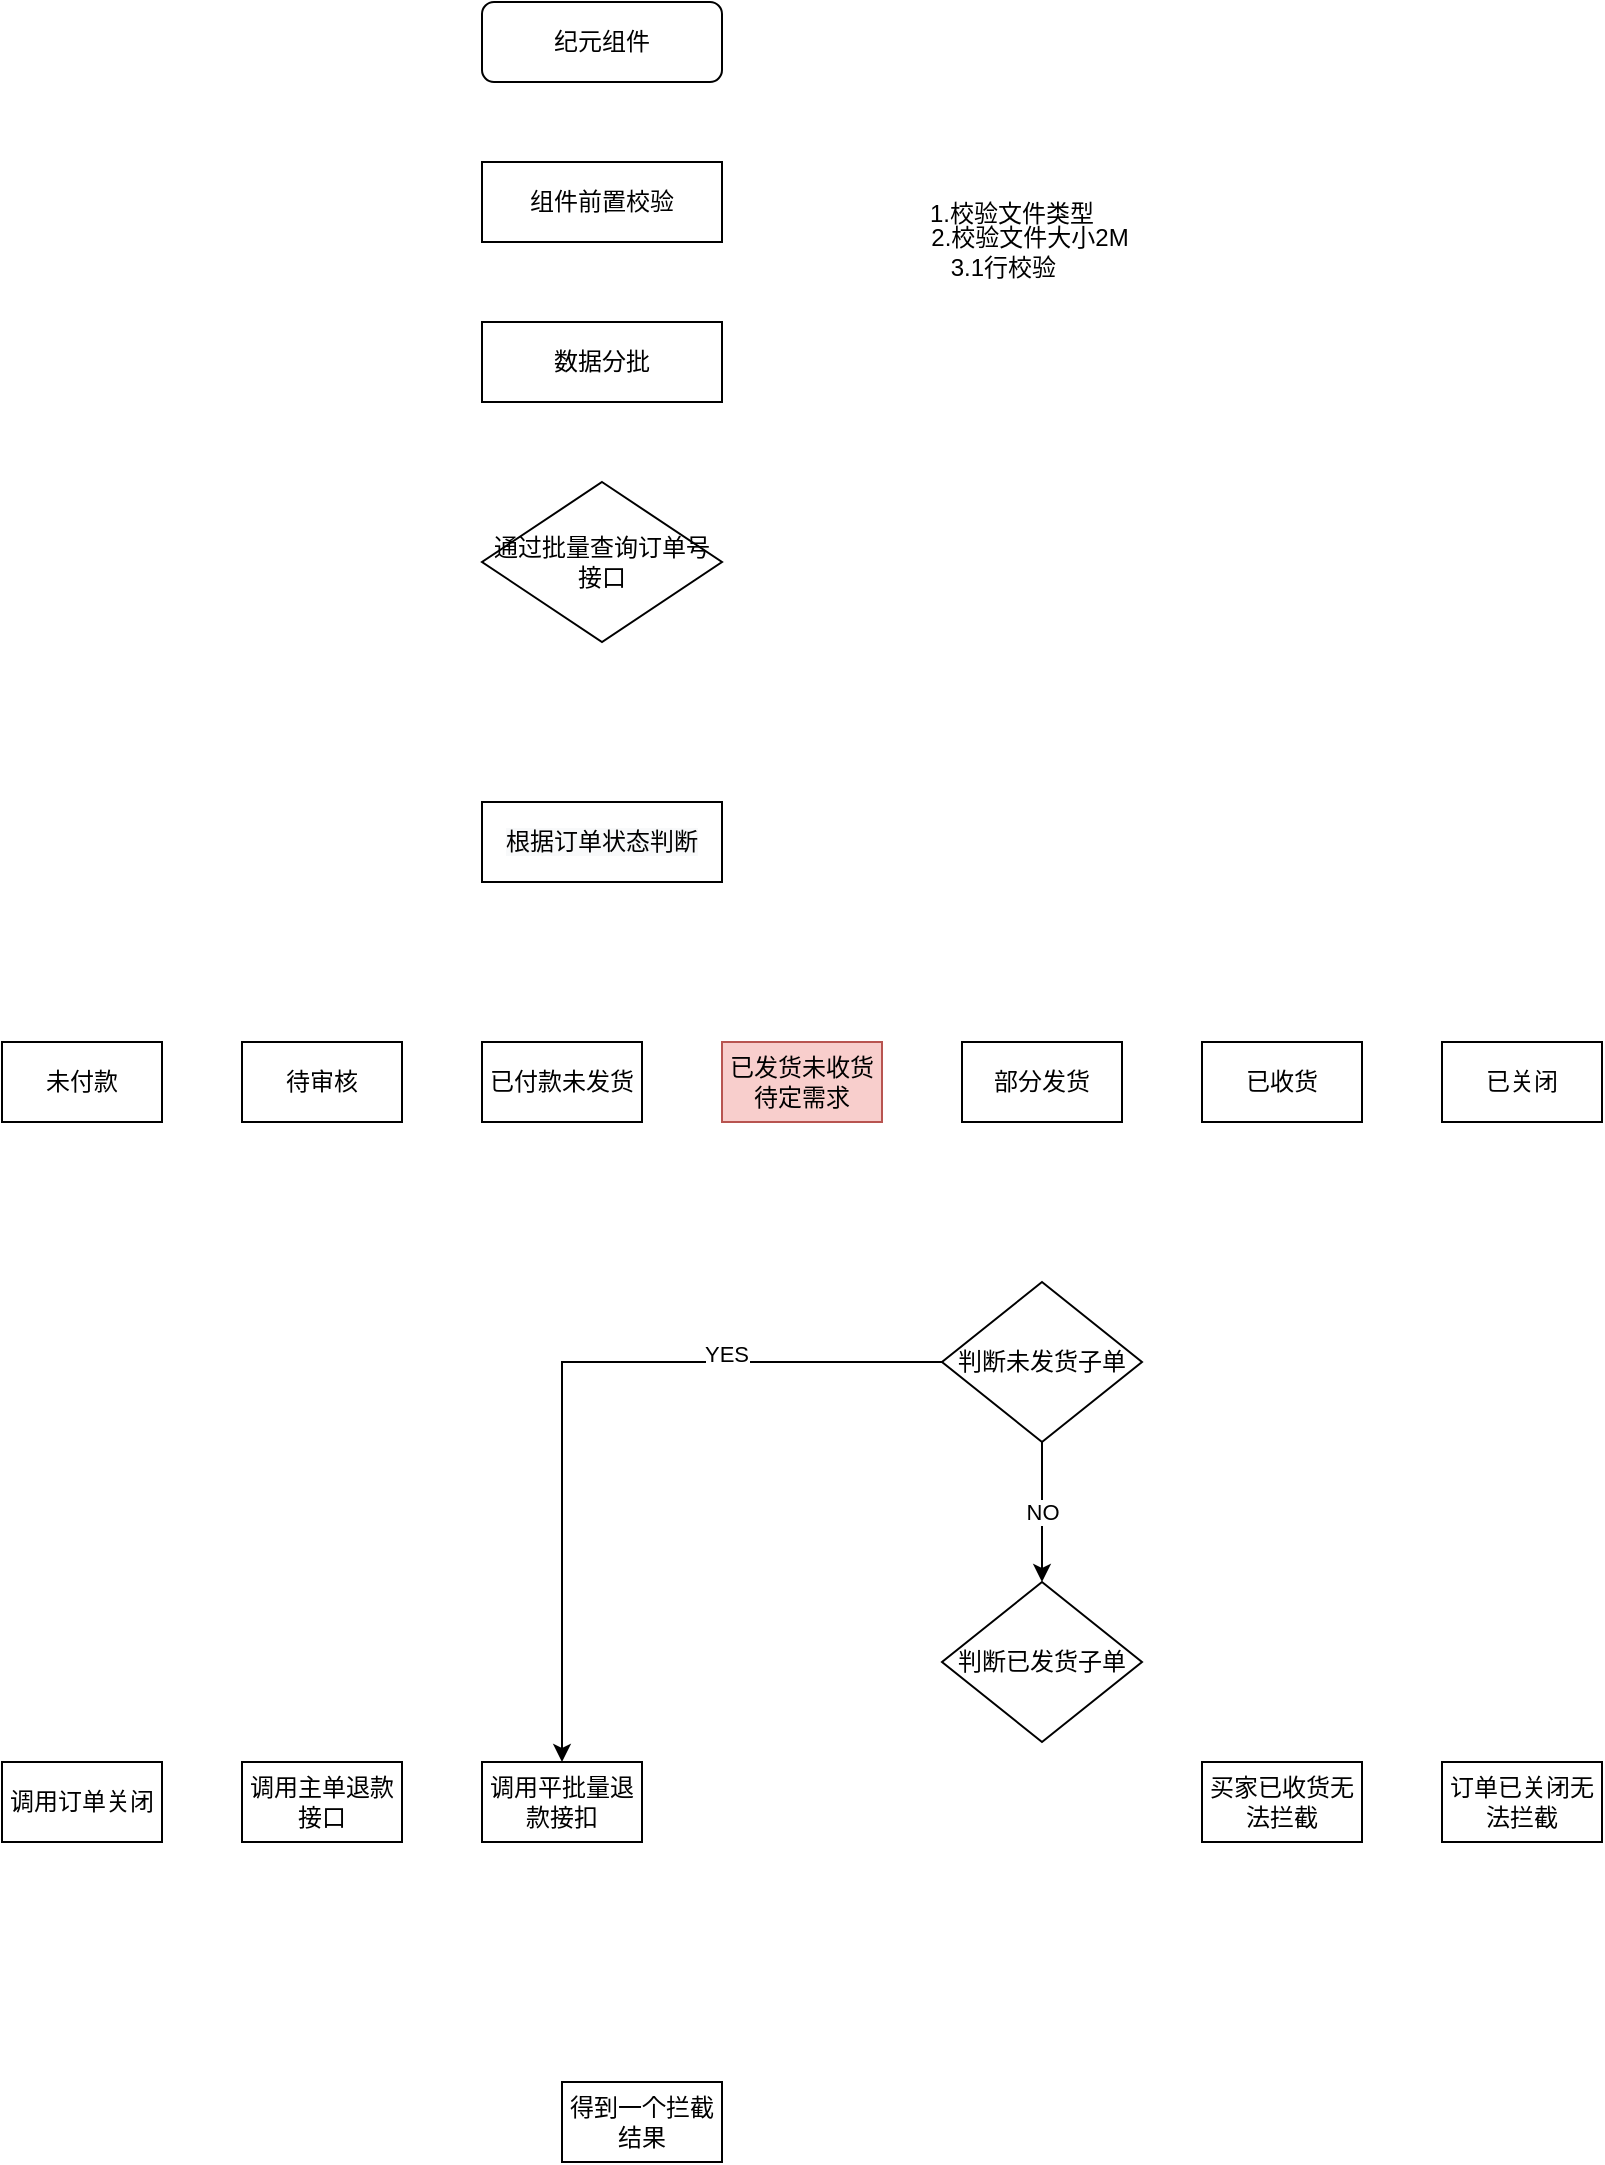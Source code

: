 <mxfile version="14.2.7" type="github">
  <diagram id="itdqSfkn_E8UObM0tBDS" name="Page-1">
    <mxGraphModel dx="1422" dy="706" grid="1" gridSize="10" guides="1" tooltips="1" connect="1" arrows="1" fold="1" page="1" pageScale="1" pageWidth="827" pageHeight="1169" math="0" shadow="0">
      <root>
        <mxCell id="0" />
        <mxCell id="1" parent="0" />
        <mxCell id="0rGHmdVna2pGi717BPub-1" value="纪元组件" style="rounded=1;whiteSpace=wrap;html=1;" vertex="1" parent="1">
          <mxGeometry x="360" y="120" width="120" height="40" as="geometry" />
        </mxCell>
        <mxCell id="0rGHmdVna2pGi717BPub-2" value="组件前置校验" style="rounded=0;whiteSpace=wrap;html=1;" vertex="1" parent="1">
          <mxGeometry x="360" y="200" width="120" height="40" as="geometry" />
        </mxCell>
        <mxCell id="0rGHmdVna2pGi717BPub-3" value="1.校验文件类型" style="text;html=1;strokeColor=none;fillColor=none;align=center;verticalAlign=middle;whiteSpace=wrap;rounded=0;" vertex="1" parent="1">
          <mxGeometry x="530" y="201" width="190" height="50" as="geometry" />
        </mxCell>
        <mxCell id="0rGHmdVna2pGi717BPub-4" value="2.校验文件大小2M&lt;br&gt;3.1行校验&amp;nbsp; &amp;nbsp; &amp;nbsp; &amp;nbsp;&amp;nbsp;" style="text;html=1;strokeColor=none;fillColor=none;align=center;verticalAlign=middle;whiteSpace=wrap;rounded=0;" vertex="1" parent="1">
          <mxGeometry x="539" y="220" width="190" height="50" as="geometry" />
        </mxCell>
        <mxCell id="0rGHmdVna2pGi717BPub-5" value="通过批量查询订单号接口" style="rhombus;whiteSpace=wrap;html=1;" vertex="1" parent="1">
          <mxGeometry x="360" y="360" width="120" height="80" as="geometry" />
        </mxCell>
        <mxCell id="0rGHmdVna2pGi717BPub-6" value="数据分批" style="rounded=0;whiteSpace=wrap;html=1;" vertex="1" parent="1">
          <mxGeometry x="360" y="280" width="120" height="40" as="geometry" />
        </mxCell>
        <mxCell id="0rGHmdVna2pGi717BPub-9" value="未付款" style="rounded=0;whiteSpace=wrap;html=1;" vertex="1" parent="1">
          <mxGeometry x="120" y="640" width="80" height="40" as="geometry" />
        </mxCell>
        <mxCell id="0rGHmdVna2pGi717BPub-11" value="&#xa;&#xa;&lt;span style=&quot;color: rgb(0, 0, 0); font-family: helvetica; font-size: 12px; font-style: normal; font-weight: 400; letter-spacing: normal; text-align: center; text-indent: 0px; text-transform: none; word-spacing: 0px; background-color: rgb(248, 249, 250); display: inline; float: none;&quot;&gt;根据订单状态判断&lt;/span&gt;&#xa;&#xa;" style="rounded=0;whiteSpace=wrap;html=1;" vertex="1" parent="1">
          <mxGeometry x="360" y="520" width="120" height="40" as="geometry" />
        </mxCell>
        <mxCell id="0rGHmdVna2pGi717BPub-13" value="待审核" style="rounded=0;whiteSpace=wrap;html=1;" vertex="1" parent="1">
          <mxGeometry x="240" y="640" width="80" height="40" as="geometry" />
        </mxCell>
        <mxCell id="0rGHmdVna2pGi717BPub-14" value="已付款未发货" style="rounded=0;whiteSpace=wrap;html=1;" vertex="1" parent="1">
          <mxGeometry x="360" y="640" width="80" height="40" as="geometry" />
        </mxCell>
        <mxCell id="0rGHmdVna2pGi717BPub-15" value="已发货未收货&lt;br&gt;待定需求" style="rounded=0;whiteSpace=wrap;html=1;fillColor=#f8cecc;strokeColor=#b85450;" vertex="1" parent="1">
          <mxGeometry x="480" y="640" width="80" height="40" as="geometry" />
        </mxCell>
        <mxCell id="0rGHmdVna2pGi717BPub-16" value="部分发货" style="rounded=0;whiteSpace=wrap;html=1;" vertex="1" parent="1">
          <mxGeometry x="600" y="640" width="80" height="40" as="geometry" />
        </mxCell>
        <mxCell id="0rGHmdVna2pGi717BPub-17" value="已收货" style="rounded=0;whiteSpace=wrap;html=1;" vertex="1" parent="1">
          <mxGeometry x="720" y="640" width="80" height="40" as="geometry" />
        </mxCell>
        <mxCell id="0rGHmdVna2pGi717BPub-27" style="edgeStyle=orthogonalEdgeStyle;rounded=0;orthogonalLoop=1;jettySize=auto;html=1;entryX=0.5;entryY=0;entryDx=0;entryDy=0;" edge="1" parent="1" source="0rGHmdVna2pGi717BPub-18" target="0rGHmdVna2pGi717BPub-23">
          <mxGeometry relative="1" as="geometry" />
        </mxCell>
        <mxCell id="0rGHmdVna2pGi717BPub-28" value="YES" style="edgeLabel;html=1;align=center;verticalAlign=middle;resizable=0;points=[];" vertex="1" connectable="0" parent="0rGHmdVna2pGi717BPub-27">
          <mxGeometry x="-0.446" y="-4" relative="1" as="geometry">
            <mxPoint as="offset" />
          </mxGeometry>
        </mxCell>
        <mxCell id="0rGHmdVna2pGi717BPub-29" value="NO" style="edgeStyle=orthogonalEdgeStyle;rounded=0;orthogonalLoop=1;jettySize=auto;html=1;" edge="1" parent="1" source="0rGHmdVna2pGi717BPub-18" target="0rGHmdVna2pGi717BPub-19">
          <mxGeometry relative="1" as="geometry">
            <Array as="points">
              <mxPoint x="640" y="860" />
              <mxPoint x="640" y="860" />
            </Array>
          </mxGeometry>
        </mxCell>
        <mxCell id="0rGHmdVna2pGi717BPub-18" value="判断未发货子单" style="rhombus;whiteSpace=wrap;html=1;" vertex="1" parent="1">
          <mxGeometry x="590" y="760" width="100" height="80" as="geometry" />
        </mxCell>
        <mxCell id="0rGHmdVna2pGi717BPub-19" value="判断已发货子单" style="rhombus;whiteSpace=wrap;html=1;" vertex="1" parent="1">
          <mxGeometry x="590" y="910" width="100" height="80" as="geometry" />
        </mxCell>
        <mxCell id="0rGHmdVna2pGi717BPub-20" value="已关闭" style="rounded=0;whiteSpace=wrap;html=1;" vertex="1" parent="1">
          <mxGeometry x="840" y="640" width="80" height="40" as="geometry" />
        </mxCell>
        <mxCell id="0rGHmdVna2pGi717BPub-21" value="调用订单关闭" style="rounded=0;whiteSpace=wrap;html=1;" vertex="1" parent="1">
          <mxGeometry x="120" y="1000" width="80" height="40" as="geometry" />
        </mxCell>
        <mxCell id="0rGHmdVna2pGi717BPub-22" value="调用主单退款接口" style="rounded=0;whiteSpace=wrap;html=1;" vertex="1" parent="1">
          <mxGeometry x="240" y="1000" width="80" height="40" as="geometry" />
        </mxCell>
        <mxCell id="0rGHmdVna2pGi717BPub-23" value="调用平批量退款接扣" style="rounded=0;whiteSpace=wrap;html=1;" vertex="1" parent="1">
          <mxGeometry x="360" y="1000" width="80" height="40" as="geometry" />
        </mxCell>
        <mxCell id="0rGHmdVna2pGi717BPub-24" value="买家已收货无法拦截" style="rounded=0;whiteSpace=wrap;html=1;" vertex="1" parent="1">
          <mxGeometry x="720" y="1000" width="80" height="40" as="geometry" />
        </mxCell>
        <mxCell id="0rGHmdVna2pGi717BPub-25" value="订单已关闭无法拦截" style="rounded=0;whiteSpace=wrap;html=1;" vertex="1" parent="1">
          <mxGeometry x="840" y="1000" width="80" height="40" as="geometry" />
        </mxCell>
        <mxCell id="0rGHmdVna2pGi717BPub-26" value="得到一个拦截结果" style="rounded=0;whiteSpace=wrap;html=1;" vertex="1" parent="1">
          <mxGeometry x="400" y="1160" width="80" height="40" as="geometry" />
        </mxCell>
      </root>
    </mxGraphModel>
  </diagram>
</mxfile>
